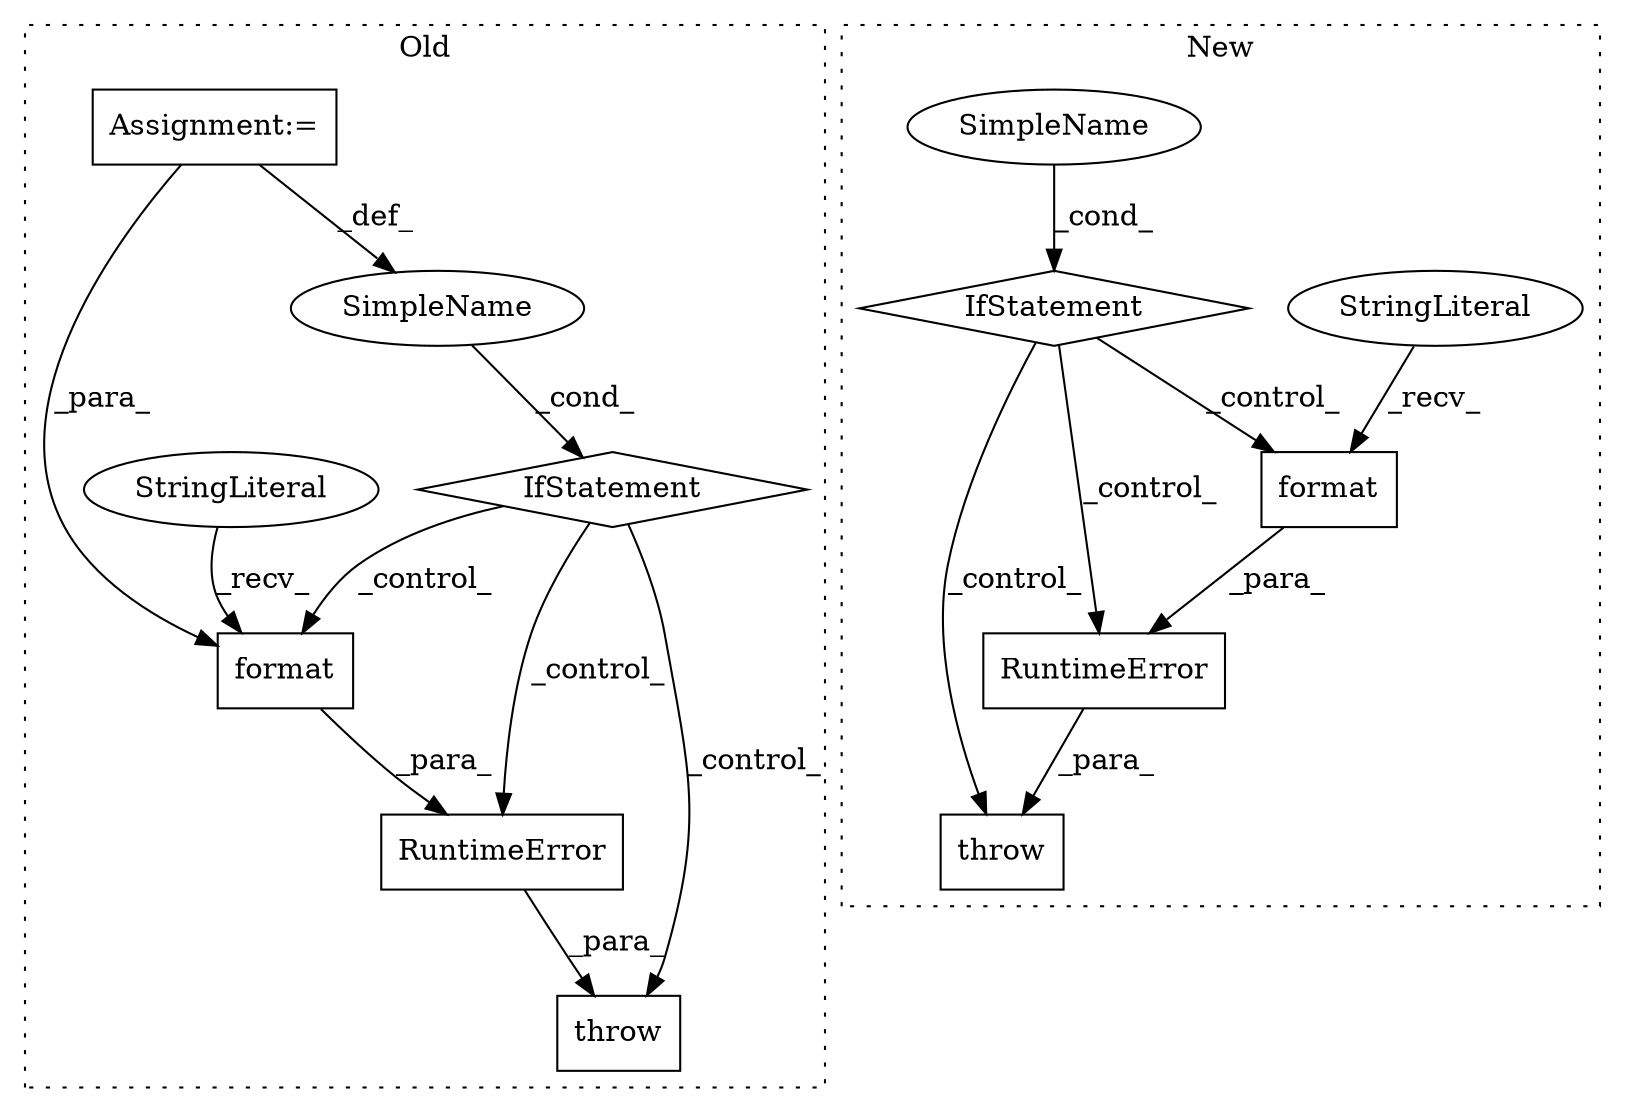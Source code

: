 digraph G {
subgraph cluster0 {
1 [label="format" a="32" s="2695,2745" l="7,1" shape="box"];
3 [label="StringLiteral" a="45" s="2644" l="50" shape="ellipse"];
5 [label="throw" a="53" s="2625" l="6" shape="box"];
6 [label="RuntimeError" a="32" s="2631,2746" l="13,1" shape="box"];
9 [label="SimpleName" a="42" s="" l="" shape="ellipse"];
10 [label="IfStatement" a="25" s="2580,2613" l="4,2" shape="diamond"];
13 [label="Assignment:=" a="7" s="2435,2514" l="53,2" shape="box"];
label = "Old";
style="dotted";
}
subgraph cluster1 {
2 [label="RuntimeError" a="32" s="2819,2926" l="13,1" shape="box"];
4 [label="throw" a="53" s="2813" l="6" shape="box"];
7 [label="format" a="32" s="2905,2925" l="7,1" shape="box"];
8 [label="StringLiteral" a="45" s="2832" l="72" shape="ellipse"];
11 [label="SimpleName" a="42" s="" l="" shape="ellipse"];
12 [label="IfStatement" a="25" s="2768,2803" l="4,2" shape="diamond"];
label = "New";
style="dotted";
}
1 -> 6 [label="_para_"];
2 -> 4 [label="_para_"];
3 -> 1 [label="_recv_"];
6 -> 5 [label="_para_"];
7 -> 2 [label="_para_"];
8 -> 7 [label="_recv_"];
9 -> 10 [label="_cond_"];
10 -> 1 [label="_control_"];
10 -> 5 [label="_control_"];
10 -> 6 [label="_control_"];
11 -> 12 [label="_cond_"];
12 -> 2 [label="_control_"];
12 -> 4 [label="_control_"];
12 -> 7 [label="_control_"];
13 -> 1 [label="_para_"];
13 -> 9 [label="_def_"];
}